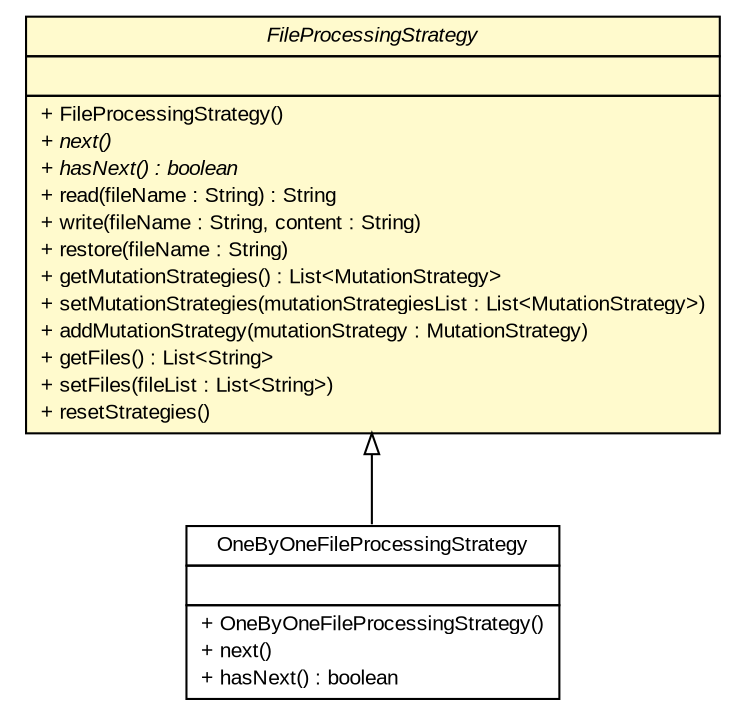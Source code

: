 #!/usr/local/bin/dot
#
# Class diagram 
# Generated by UMLGraph version R5_6 (http://www.umlgraph.org/)
#

digraph G {
	edge [fontname="arial",fontsize=10,labelfontname="arial",labelfontsize=10];
	node [fontname="arial",fontsize=10,shape=plaintext];
	nodesep=0.25;
	ranksep=0.5;
	// com.github.mkolisnyk.muto.generator.FileProcessingStrategy
	c164 [label=<<table title="com.github.mkolisnyk.muto.generator.FileProcessingStrategy" border="0" cellborder="1" cellspacing="0" cellpadding="2" port="p" bgcolor="lemonChiffon" href="./FileProcessingStrategy.html">
		<tr><td><table border="0" cellspacing="0" cellpadding="1">
<tr><td align="center" balign="center"><font face="arial italic"> FileProcessingStrategy </font></td></tr>
		</table></td></tr>
		<tr><td><table border="0" cellspacing="0" cellpadding="1">
<tr><td align="left" balign="left">  </td></tr>
		</table></td></tr>
		<tr><td><table border="0" cellspacing="0" cellpadding="1">
<tr><td align="left" balign="left"> + FileProcessingStrategy() </td></tr>
<tr><td align="left" balign="left"><font face="arial italic" point-size="10.0"> + next() </font></td></tr>
<tr><td align="left" balign="left"><font face="arial italic" point-size="10.0"> + hasNext() : boolean </font></td></tr>
<tr><td align="left" balign="left"> + read(fileName : String) : String </td></tr>
<tr><td align="left" balign="left"> + write(fileName : String, content : String) </td></tr>
<tr><td align="left" balign="left"> + restore(fileName : String) </td></tr>
<tr><td align="left" balign="left"> + getMutationStrategies() : List&lt;MutationStrategy&gt; </td></tr>
<tr><td align="left" balign="left"> + setMutationStrategies(mutationStrategiesList : List&lt;MutationStrategy&gt;) </td></tr>
<tr><td align="left" balign="left"> + addMutationStrategy(mutationStrategy : MutationStrategy) </td></tr>
<tr><td align="left" balign="left"> + getFiles() : List&lt;String&gt; </td></tr>
<tr><td align="left" balign="left"> + setFiles(fileList : List&lt;String&gt;) </td></tr>
<tr><td align="left" balign="left"> + resetStrategies() </td></tr>
		</table></td></tr>
		</table>>, URL="./FileProcessingStrategy.html", fontname="arial", fontcolor="black", fontsize=10.0];
	// com.github.mkolisnyk.muto.generator.filestrategies.OneByOneFileProcessingStrategy
	c165 [label=<<table title="com.github.mkolisnyk.muto.generator.filestrategies.OneByOneFileProcessingStrategy" border="0" cellborder="1" cellspacing="0" cellpadding="2" port="p" href="./filestrategies/OneByOneFileProcessingStrategy.html">
		<tr><td><table border="0" cellspacing="0" cellpadding="1">
<tr><td align="center" balign="center"> OneByOneFileProcessingStrategy </td></tr>
		</table></td></tr>
		<tr><td><table border="0" cellspacing="0" cellpadding="1">
<tr><td align="left" balign="left">  </td></tr>
		</table></td></tr>
		<tr><td><table border="0" cellspacing="0" cellpadding="1">
<tr><td align="left" balign="left"> + OneByOneFileProcessingStrategy() </td></tr>
<tr><td align="left" balign="left"> + next() </td></tr>
<tr><td align="left" balign="left"> + hasNext() : boolean </td></tr>
		</table></td></tr>
		</table>>, URL="./filestrategies/OneByOneFileProcessingStrategy.html", fontname="arial", fontcolor="black", fontsize=10.0];
	//com.github.mkolisnyk.muto.generator.filestrategies.OneByOneFileProcessingStrategy extends com.github.mkolisnyk.muto.generator.FileProcessingStrategy
	c164:p -> c165:p [dir=back,arrowtail=empty];
}

